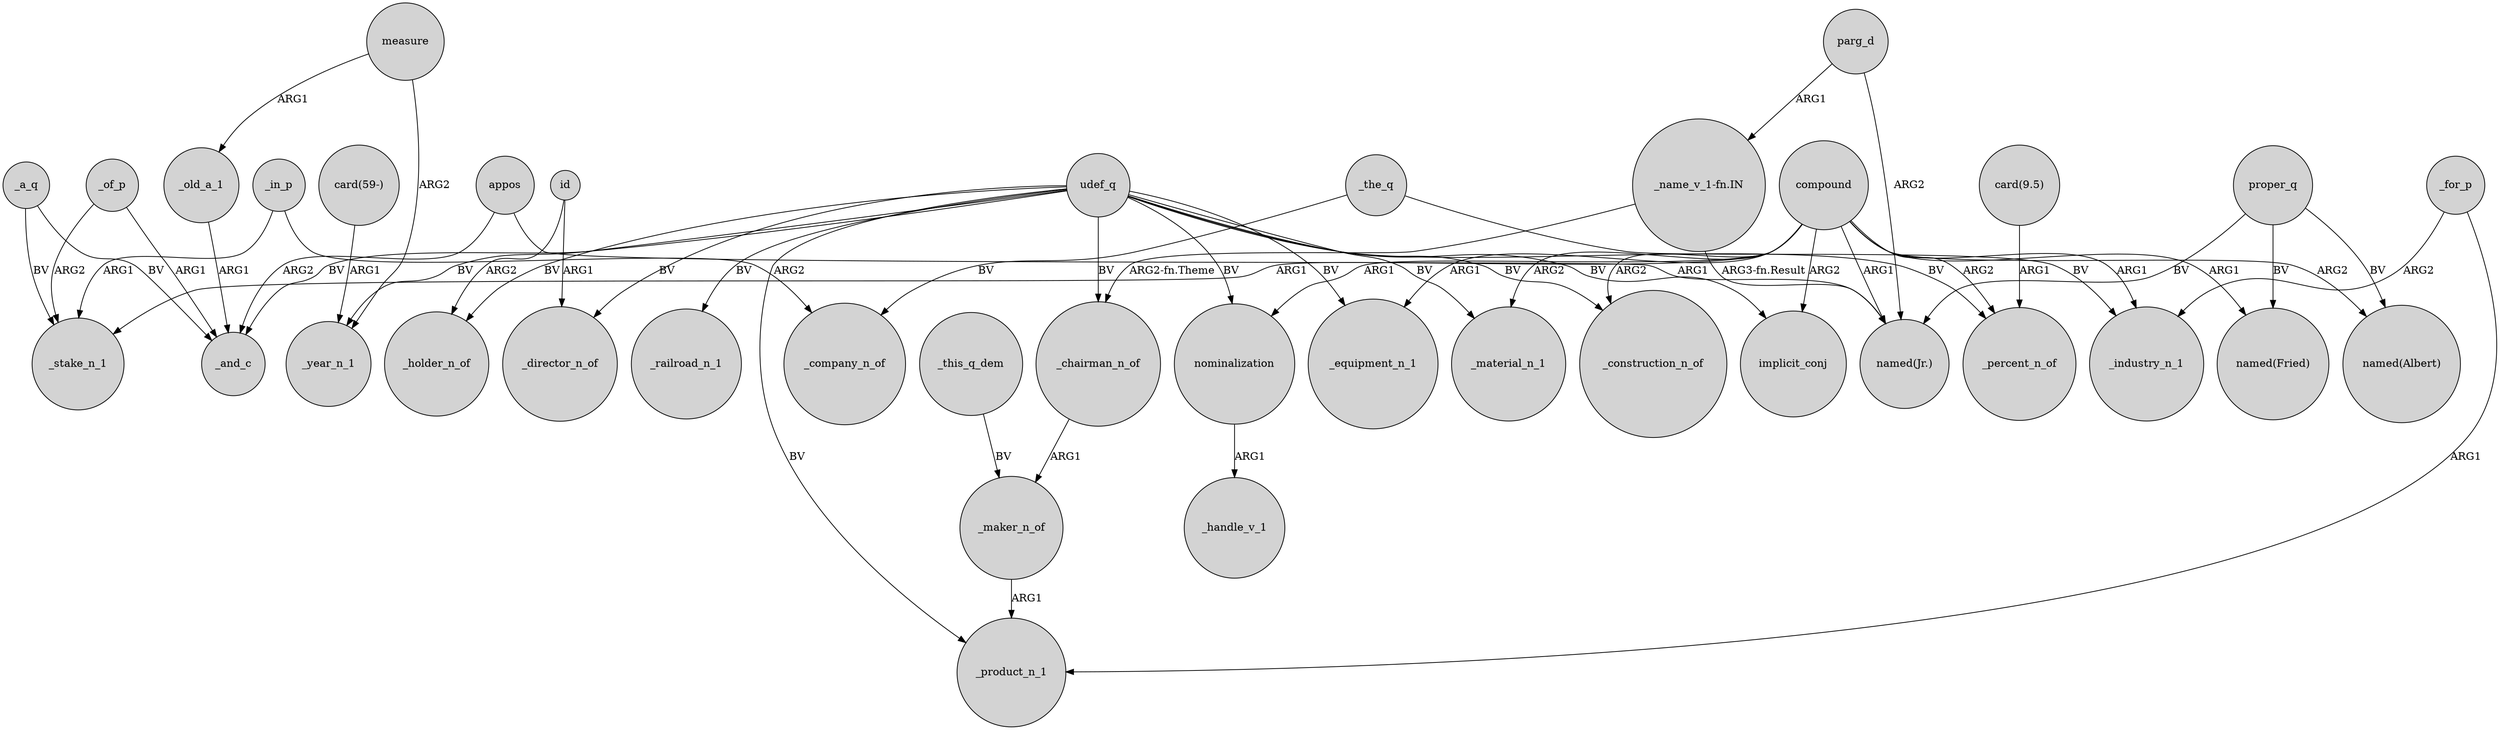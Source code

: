 digraph {
	node [shape=circle style=filled]
	_a_q -> _stake_n_1 [label=BV]
	udef_q -> _equipment_n_1 [label=BV]
	id -> _holder_n_of [label=ARG2]
	compound -> implicit_conj [label=ARG2]
	appos -> "named(Jr.)" [label=ARG1]
	compound -> "named(Albert)" [label=ARG2]
	measure -> _year_n_1 [label=ARG2]
	_old_a_1 -> _and_c [label=ARG1]
	compound -> _industry_n_1 [label=ARG1]
	compound -> "named(Jr.)" [label=ARG1]
	compound -> _equipment_n_1 [label=ARG1]
	parg_d -> "_name_v_1-fn.IN" [label=ARG1]
	nominalization -> _handle_v_1 [label=ARG1]
	compound -> "named(Fried)" [label=ARG1]
	_the_q -> _industry_n_1 [label=BV]
	udef_q -> implicit_conj [label=BV]
	compound -> _percent_n_of [label=ARG2]
	"card(9.5)" -> _percent_n_of [label=ARG1]
	"card(59-)" -> _year_n_1 [label=ARG1]
	udef_q -> _chairman_n_of [label=BV]
	_the_q -> _company_n_of [label=BV]
	parg_d -> "named(Jr.)" [label=ARG2]
	udef_q -> _railroad_n_1 [label=BV]
	measure -> _old_a_1 [label=ARG1]
	_in_p -> _stake_n_1 [label=ARG1]
	_in_p -> _company_n_of [label=ARG2]
	proper_q -> "named(Fried)" [label=BV]
	proper_q -> "named(Jr.)" [label=BV]
	_chairman_n_of -> _maker_n_of [label=ARG1]
	appos -> _and_c [label=ARG2]
	_maker_n_of -> _product_n_1 [label=ARG1]
	udef_q -> _material_n_1 [label=BV]
	_a_q -> _and_c [label=BV]
	udef_q -> _holder_n_of [label=BV]
	compound -> _material_n_1 [label=ARG2]
	_of_p -> _stake_n_1 [label=ARG2]
	_of_p -> _and_c [label=ARG1]
	proper_q -> "named(Albert)" [label=BV]
	compound -> _stake_n_1 [label=ARG1]
	udef_q -> nominalization [label=BV]
	id -> _director_n_of [label=ARG1]
	_this_q_dem -> _maker_n_of [label=BV]
	"_name_v_1-fn.IN" -> _chairman_n_of [label="ARG2-fn.Theme"]
	udef_q -> _product_n_1 [label=BV]
	udef_q -> _year_n_1 [label=BV]
	udef_q -> _percent_n_of [label=BV]
	_for_p -> _product_n_1 [label=ARG1]
	compound -> _construction_n_of [label=ARG2]
	udef_q -> _construction_n_of [label=BV]
	udef_q -> _and_c [label=BV]
	compound -> nominalization [label=ARG1]
	udef_q -> _director_n_of [label=BV]
	"_name_v_1-fn.IN" -> "named(Jr.)" [label="ARG3-fn.Result"]
	_for_p -> _industry_n_1 [label=ARG2]
}
